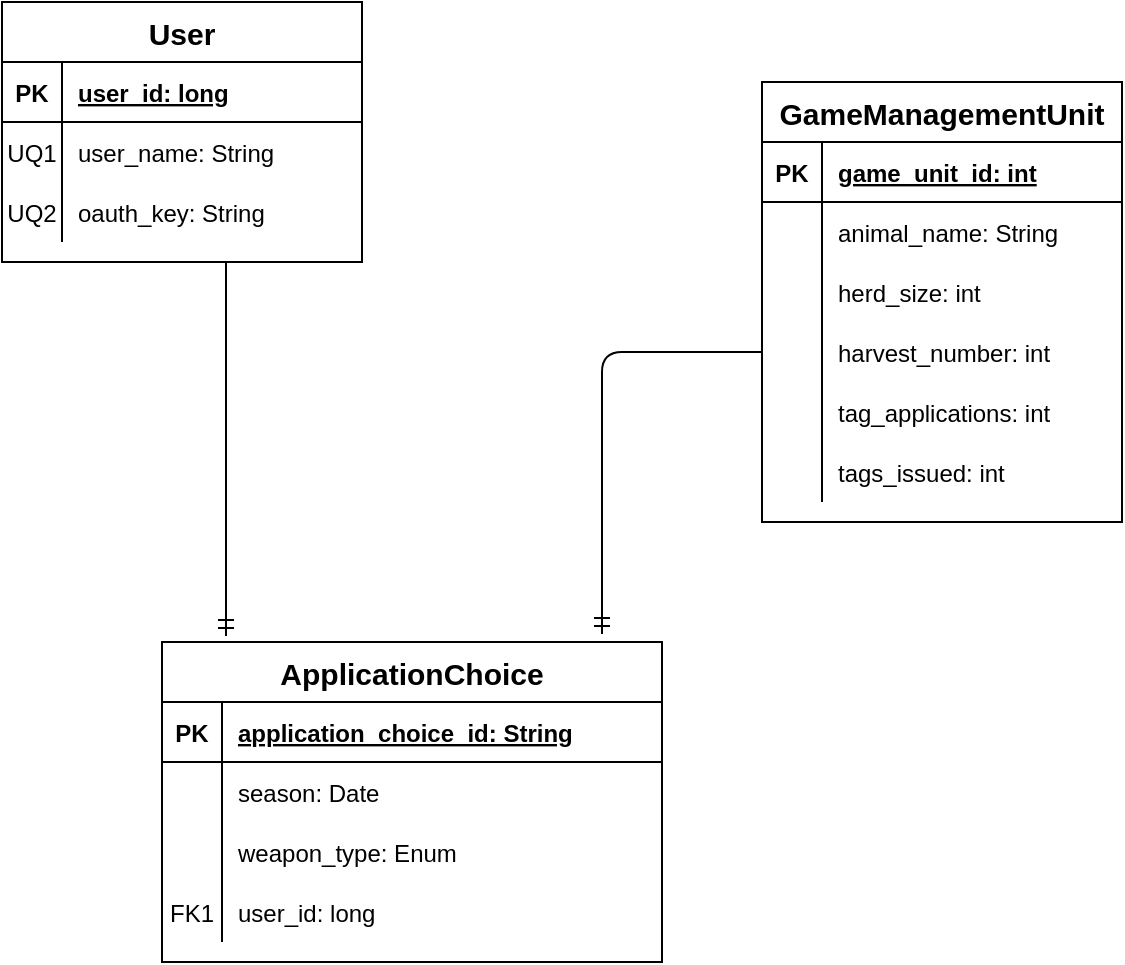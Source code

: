 <mxfile version="14.6.13" type="device"><diagram id="uRUK42f5lgnH4vc4zi7a" name="Page-1"><mxGraphModel dx="1422" dy="822" grid="1" gridSize="10" guides="1" tooltips="1" connect="1" arrows="1" fold="1" page="1" pageScale="1" pageWidth="850" pageHeight="1100" math="0" shadow="0"><root><mxCell id="0"/><mxCell id="1" parent="0"/><mxCell id="PJwLXhOvvEvRfcBVqxcT-1" value="User" style="shape=table;startSize=30;container=1;collapsible=1;childLayout=tableLayout;fixedRows=1;rowLines=0;fontStyle=1;align=center;resizeLast=1;fontSize=15;" parent="1" vertex="1"><mxGeometry x="100" y="80" width="180" height="130" as="geometry"/></mxCell><mxCell id="PJwLXhOvvEvRfcBVqxcT-2" value="" style="shape=partialRectangle;collapsible=0;dropTarget=0;pointerEvents=0;fillColor=none;top=0;left=0;bottom=1;right=0;points=[[0,0.5],[1,0.5]];portConstraint=eastwest;" parent="PJwLXhOvvEvRfcBVqxcT-1" vertex="1"><mxGeometry y="30" width="180" height="30" as="geometry"/></mxCell><mxCell id="PJwLXhOvvEvRfcBVqxcT-3" value="PK" style="shape=partialRectangle;connectable=0;fillColor=none;top=0;left=0;bottom=0;right=0;fontStyle=1;overflow=hidden;" parent="PJwLXhOvvEvRfcBVqxcT-2" vertex="1"><mxGeometry width="30" height="30" as="geometry"/></mxCell><mxCell id="PJwLXhOvvEvRfcBVqxcT-4" value="user_id: long" style="shape=partialRectangle;connectable=0;fillColor=none;top=0;left=0;bottom=0;right=0;align=left;spacingLeft=6;fontStyle=5;overflow=hidden;" parent="PJwLXhOvvEvRfcBVqxcT-2" vertex="1"><mxGeometry x="30" width="150" height="30" as="geometry"/></mxCell><mxCell id="PJwLXhOvvEvRfcBVqxcT-5" value="" style="shape=partialRectangle;collapsible=0;dropTarget=0;pointerEvents=0;fillColor=none;top=0;left=0;bottom=0;right=0;points=[[0,0.5],[1,0.5]];portConstraint=eastwest;" parent="PJwLXhOvvEvRfcBVqxcT-1" vertex="1"><mxGeometry y="60" width="180" height="30" as="geometry"/></mxCell><mxCell id="PJwLXhOvvEvRfcBVqxcT-6" value="UQ1" style="shape=partialRectangle;connectable=0;fillColor=none;top=0;left=0;bottom=0;right=0;editable=1;overflow=hidden;" parent="PJwLXhOvvEvRfcBVqxcT-5" vertex="1"><mxGeometry width="30" height="30" as="geometry"/></mxCell><mxCell id="PJwLXhOvvEvRfcBVqxcT-7" value="user_name: String" style="shape=partialRectangle;connectable=0;fillColor=none;top=0;left=0;bottom=0;right=0;align=left;spacingLeft=6;overflow=hidden;" parent="PJwLXhOvvEvRfcBVqxcT-5" vertex="1"><mxGeometry x="30" width="150" height="30" as="geometry"/></mxCell><mxCell id="PJwLXhOvvEvRfcBVqxcT-8" value="" style="shape=partialRectangle;collapsible=0;dropTarget=0;pointerEvents=0;fillColor=none;top=0;left=0;bottom=0;right=0;points=[[0,0.5],[1,0.5]];portConstraint=eastwest;" parent="PJwLXhOvvEvRfcBVqxcT-1" vertex="1"><mxGeometry y="90" width="180" height="30" as="geometry"/></mxCell><mxCell id="PJwLXhOvvEvRfcBVqxcT-9" value="UQ2" style="shape=partialRectangle;connectable=0;fillColor=none;top=0;left=0;bottom=0;right=0;editable=1;overflow=hidden;" parent="PJwLXhOvvEvRfcBVqxcT-8" vertex="1"><mxGeometry width="30" height="30" as="geometry"/></mxCell><mxCell id="PJwLXhOvvEvRfcBVqxcT-10" value="oauth_key: String" style="shape=partialRectangle;connectable=0;fillColor=none;top=0;left=0;bottom=0;right=0;align=left;spacingLeft=6;overflow=hidden;" parent="PJwLXhOvvEvRfcBVqxcT-8" vertex="1"><mxGeometry x="30" width="150" height="30" as="geometry"/></mxCell><mxCell id="Qt5ebUz5Aop_3z-QGEKD-1" value="GameManagementUnit" style="shape=table;startSize=30;container=1;collapsible=1;childLayout=tableLayout;fixedRows=1;rowLines=0;fontStyle=1;align=center;resizeLast=1;fontSize=15;" parent="1" vertex="1"><mxGeometry x="480" y="120" width="180" height="220" as="geometry"/></mxCell><mxCell id="Qt5ebUz5Aop_3z-QGEKD-2" value="" style="shape=partialRectangle;collapsible=0;dropTarget=0;pointerEvents=0;fillColor=none;top=0;left=0;bottom=1;right=0;points=[[0,0.5],[1,0.5]];portConstraint=eastwest;" parent="Qt5ebUz5Aop_3z-QGEKD-1" vertex="1"><mxGeometry y="30" width="180" height="30" as="geometry"/></mxCell><mxCell id="Qt5ebUz5Aop_3z-QGEKD-3" value="PK" style="shape=partialRectangle;connectable=0;fillColor=none;top=0;left=0;bottom=0;right=0;fontStyle=1;overflow=hidden;" parent="Qt5ebUz5Aop_3z-QGEKD-2" vertex="1"><mxGeometry width="30" height="30" as="geometry"/></mxCell><mxCell id="Qt5ebUz5Aop_3z-QGEKD-4" value="game_unit_id: int" style="shape=partialRectangle;connectable=0;fillColor=none;top=0;left=0;bottom=0;right=0;align=left;spacingLeft=6;fontStyle=5;overflow=hidden;" parent="Qt5ebUz5Aop_3z-QGEKD-2" vertex="1"><mxGeometry x="30" width="150" height="30" as="geometry"/></mxCell><mxCell id="Qt5ebUz5Aop_3z-QGEKD-5" value="" style="shape=partialRectangle;collapsible=0;dropTarget=0;pointerEvents=0;fillColor=none;top=0;left=0;bottom=0;right=0;points=[[0,0.5],[1,0.5]];portConstraint=eastwest;" parent="Qt5ebUz5Aop_3z-QGEKD-1" vertex="1"><mxGeometry y="60" width="180" height="30" as="geometry"/></mxCell><mxCell id="Qt5ebUz5Aop_3z-QGEKD-6" value="" style="shape=partialRectangle;connectable=0;fillColor=none;top=0;left=0;bottom=0;right=0;editable=1;overflow=hidden;" parent="Qt5ebUz5Aop_3z-QGEKD-5" vertex="1"><mxGeometry width="30" height="30" as="geometry"/></mxCell><mxCell id="Qt5ebUz5Aop_3z-QGEKD-7" value="animal_name: String" style="shape=partialRectangle;connectable=0;fillColor=none;top=0;left=0;bottom=0;right=0;align=left;spacingLeft=6;overflow=hidden;" parent="Qt5ebUz5Aop_3z-QGEKD-5" vertex="1"><mxGeometry x="30" width="150" height="30" as="geometry"/></mxCell><mxCell id="Qt5ebUz5Aop_3z-QGEKD-8" value="" style="shape=partialRectangle;collapsible=0;dropTarget=0;pointerEvents=0;fillColor=none;top=0;left=0;bottom=0;right=0;points=[[0,0.5],[1,0.5]];portConstraint=eastwest;" parent="Qt5ebUz5Aop_3z-QGEKD-1" vertex="1"><mxGeometry y="90" width="180" height="30" as="geometry"/></mxCell><mxCell id="Qt5ebUz5Aop_3z-QGEKD-9" value="" style="shape=partialRectangle;connectable=0;fillColor=none;top=0;left=0;bottom=0;right=0;editable=1;overflow=hidden;" parent="Qt5ebUz5Aop_3z-QGEKD-8" vertex="1"><mxGeometry width="30" height="30" as="geometry"/></mxCell><mxCell id="Qt5ebUz5Aop_3z-QGEKD-10" value="herd_size: int" style="shape=partialRectangle;connectable=0;fillColor=none;top=0;left=0;bottom=0;right=0;align=left;spacingLeft=6;overflow=hidden;" parent="Qt5ebUz5Aop_3z-QGEKD-8" vertex="1"><mxGeometry x="30" width="150" height="30" as="geometry"/></mxCell><mxCell id="Qt5ebUz5Aop_3z-QGEKD-11" value="" style="shape=partialRectangle;collapsible=0;dropTarget=0;pointerEvents=0;fillColor=none;top=0;left=0;bottom=0;right=0;points=[[0,0.5],[1,0.5]];portConstraint=eastwest;" parent="Qt5ebUz5Aop_3z-QGEKD-1" vertex="1"><mxGeometry y="120" width="180" height="30" as="geometry"/></mxCell><mxCell id="Qt5ebUz5Aop_3z-QGEKD-12" value="" style="shape=partialRectangle;connectable=0;fillColor=none;top=0;left=0;bottom=0;right=0;editable=1;overflow=hidden;" parent="Qt5ebUz5Aop_3z-QGEKD-11" vertex="1"><mxGeometry width="30" height="30" as="geometry"/></mxCell><mxCell id="Qt5ebUz5Aop_3z-QGEKD-13" value="harvest_number: int" style="shape=partialRectangle;connectable=0;fillColor=none;top=0;left=0;bottom=0;right=0;align=left;spacingLeft=6;overflow=hidden;" parent="Qt5ebUz5Aop_3z-QGEKD-11" vertex="1"><mxGeometry x="30" width="150" height="30" as="geometry"/></mxCell><mxCell id="Qt5ebUz5Aop_3z-QGEKD-14" value="" style="shape=partialRectangle;collapsible=0;dropTarget=0;pointerEvents=0;fillColor=none;top=0;left=0;bottom=0;right=0;points=[[0,0.5],[1,0.5]];portConstraint=eastwest;" parent="Qt5ebUz5Aop_3z-QGEKD-1" vertex="1"><mxGeometry y="150" width="180" height="30" as="geometry"/></mxCell><mxCell id="Qt5ebUz5Aop_3z-QGEKD-15" value="" style="shape=partialRectangle;connectable=0;fillColor=none;top=0;left=0;bottom=0;right=0;editable=1;overflow=hidden;" parent="Qt5ebUz5Aop_3z-QGEKD-14" vertex="1"><mxGeometry width="30" height="30" as="geometry"/></mxCell><mxCell id="Qt5ebUz5Aop_3z-QGEKD-16" value="tag_applications: int" style="shape=partialRectangle;connectable=0;fillColor=none;top=0;left=0;bottom=0;right=0;align=left;spacingLeft=6;overflow=hidden;" parent="Qt5ebUz5Aop_3z-QGEKD-14" vertex="1"><mxGeometry x="30" width="150" height="30" as="geometry"/></mxCell><mxCell id="Qt5ebUz5Aop_3z-QGEKD-17" value="" style="shape=partialRectangle;collapsible=0;dropTarget=0;pointerEvents=0;fillColor=none;top=0;left=0;bottom=0;right=0;points=[[0,0.5],[1,0.5]];portConstraint=eastwest;" parent="Qt5ebUz5Aop_3z-QGEKD-1" vertex="1"><mxGeometry y="180" width="180" height="30" as="geometry"/></mxCell><mxCell id="Qt5ebUz5Aop_3z-QGEKD-18" value="" style="shape=partialRectangle;connectable=0;fillColor=none;top=0;left=0;bottom=0;right=0;editable=1;overflow=hidden;" parent="Qt5ebUz5Aop_3z-QGEKD-17" vertex="1"><mxGeometry width="30" height="30" as="geometry"/></mxCell><mxCell id="Qt5ebUz5Aop_3z-QGEKD-19" value="tags_issued: int" style="shape=partialRectangle;connectable=0;fillColor=none;top=0;left=0;bottom=0;right=0;align=left;spacingLeft=6;overflow=hidden;" parent="Qt5ebUz5Aop_3z-QGEKD-17" vertex="1"><mxGeometry x="30" width="150" height="30" as="geometry"/></mxCell><mxCell id="Qt5ebUz5Aop_3z-QGEKD-51" value="ApplicationChoice" style="shape=table;startSize=30;container=1;collapsible=1;childLayout=tableLayout;fixedRows=1;rowLines=0;fontStyle=1;align=center;resizeLast=1;fontSize=15;" parent="1" vertex="1"><mxGeometry x="180" y="400" width="250" height="160" as="geometry"/></mxCell><mxCell id="Qt5ebUz5Aop_3z-QGEKD-52" value="" style="shape=partialRectangle;collapsible=0;dropTarget=0;pointerEvents=0;fillColor=none;top=0;left=0;bottom=1;right=0;points=[[0,0.5],[1,0.5]];portConstraint=eastwest;" parent="Qt5ebUz5Aop_3z-QGEKD-51" vertex="1"><mxGeometry y="30" width="250" height="30" as="geometry"/></mxCell><mxCell id="Qt5ebUz5Aop_3z-QGEKD-53" value="PK" style="shape=partialRectangle;connectable=0;fillColor=none;top=0;left=0;bottom=0;right=0;fontStyle=1;overflow=hidden;" parent="Qt5ebUz5Aop_3z-QGEKD-52" vertex="1"><mxGeometry width="30" height="30" as="geometry"/></mxCell><mxCell id="Qt5ebUz5Aop_3z-QGEKD-54" value="application_choice_id: String" style="shape=partialRectangle;connectable=0;fillColor=none;top=0;left=0;bottom=0;right=0;align=left;spacingLeft=6;fontStyle=5;overflow=hidden;" parent="Qt5ebUz5Aop_3z-QGEKD-52" vertex="1"><mxGeometry x="30" width="220" height="30" as="geometry"/></mxCell><mxCell id="Qt5ebUz5Aop_3z-QGEKD-55" value="" style="shape=partialRectangle;collapsible=0;dropTarget=0;pointerEvents=0;fillColor=none;top=0;left=0;bottom=0;right=0;points=[[0,0.5],[1,0.5]];portConstraint=eastwest;" parent="Qt5ebUz5Aop_3z-QGEKD-51" vertex="1"><mxGeometry y="60" width="250" height="30" as="geometry"/></mxCell><mxCell id="Qt5ebUz5Aop_3z-QGEKD-56" value="" style="shape=partialRectangle;connectable=0;fillColor=none;top=0;left=0;bottom=0;right=0;editable=1;overflow=hidden;" parent="Qt5ebUz5Aop_3z-QGEKD-55" vertex="1"><mxGeometry width="30" height="30" as="geometry"/></mxCell><mxCell id="Qt5ebUz5Aop_3z-QGEKD-57" value="season: Date" style="shape=partialRectangle;connectable=0;fillColor=none;top=0;left=0;bottom=0;right=0;align=left;spacingLeft=6;overflow=hidden;" parent="Qt5ebUz5Aop_3z-QGEKD-55" vertex="1"><mxGeometry x="30" width="220" height="30" as="geometry"/></mxCell><mxCell id="Qt5ebUz5Aop_3z-QGEKD-58" value="" style="shape=partialRectangle;collapsible=0;dropTarget=0;pointerEvents=0;fillColor=none;top=0;left=0;bottom=0;right=0;points=[[0,0.5],[1,0.5]];portConstraint=eastwest;" parent="Qt5ebUz5Aop_3z-QGEKD-51" vertex="1"><mxGeometry y="90" width="250" height="30" as="geometry"/></mxCell><mxCell id="Qt5ebUz5Aop_3z-QGEKD-59" value="" style="shape=partialRectangle;connectable=0;fillColor=none;top=0;left=0;bottom=0;right=0;editable=1;overflow=hidden;" parent="Qt5ebUz5Aop_3z-QGEKD-58" vertex="1"><mxGeometry width="30" height="30" as="geometry"/></mxCell><mxCell id="Qt5ebUz5Aop_3z-QGEKD-60" value="weapon_type: Enum" style="shape=partialRectangle;connectable=0;fillColor=none;top=0;left=0;bottom=0;right=0;align=left;spacingLeft=6;overflow=hidden;" parent="Qt5ebUz5Aop_3z-QGEKD-58" vertex="1"><mxGeometry x="30" width="220" height="30" as="geometry"/></mxCell><mxCell id="HQxw46Knad3o2eU7DMAh-1" value="" style="shape=partialRectangle;collapsible=0;dropTarget=0;pointerEvents=0;fillColor=none;top=0;left=0;bottom=0;right=0;points=[[0,0.5],[1,0.5]];portConstraint=eastwest;" vertex="1" parent="Qt5ebUz5Aop_3z-QGEKD-51"><mxGeometry y="120" width="250" height="30" as="geometry"/></mxCell><mxCell id="HQxw46Knad3o2eU7DMAh-2" value="FK1" style="shape=partialRectangle;connectable=0;fillColor=none;top=0;left=0;bottom=0;right=0;editable=1;overflow=hidden;" vertex="1" parent="HQxw46Knad3o2eU7DMAh-1"><mxGeometry width="30" height="30" as="geometry"/></mxCell><mxCell id="HQxw46Knad3o2eU7DMAh-3" value="user_id: long" style="shape=partialRectangle;connectable=0;fillColor=none;top=0;left=0;bottom=0;right=0;align=left;spacingLeft=6;overflow=hidden;" vertex="1" parent="HQxw46Knad3o2eU7DMAh-1"><mxGeometry x="30" width="220" height="30" as="geometry"/></mxCell><mxCell id="HQxw46Knad3o2eU7DMAh-4" value="" style="fontSize=12;html=1;endArrow=ERmandOne;entryX=0.128;entryY=-0.019;entryDx=0;entryDy=0;entryPerimeter=0;" edge="1" parent="1" target="Qt5ebUz5Aop_3z-QGEKD-51"><mxGeometry width="100" height="100" relative="1" as="geometry"><mxPoint x="212" y="210" as="sourcePoint"/><mxPoint x="350" y="210" as="targetPoint"/></mxGeometry></mxCell><mxCell id="HQxw46Knad3o2eU7DMAh-5" value="" style="fontSize=12;html=1;endArrow=ERmandOne;edgeStyle=orthogonalEdgeStyle;exitX=0;exitY=0.5;exitDx=0;exitDy=0;entryX=0.88;entryY=-0.025;entryDx=0;entryDy=0;entryPerimeter=0;" edge="1" parent="1" source="Qt5ebUz5Aop_3z-QGEKD-11" target="Qt5ebUz5Aop_3z-QGEKD-51"><mxGeometry width="100" height="100" relative="1" as="geometry"><mxPoint x="400" y="170" as="sourcePoint"/><mxPoint x="400" y="390" as="targetPoint"/></mxGeometry></mxCell></root></mxGraphModel></diagram></mxfile>